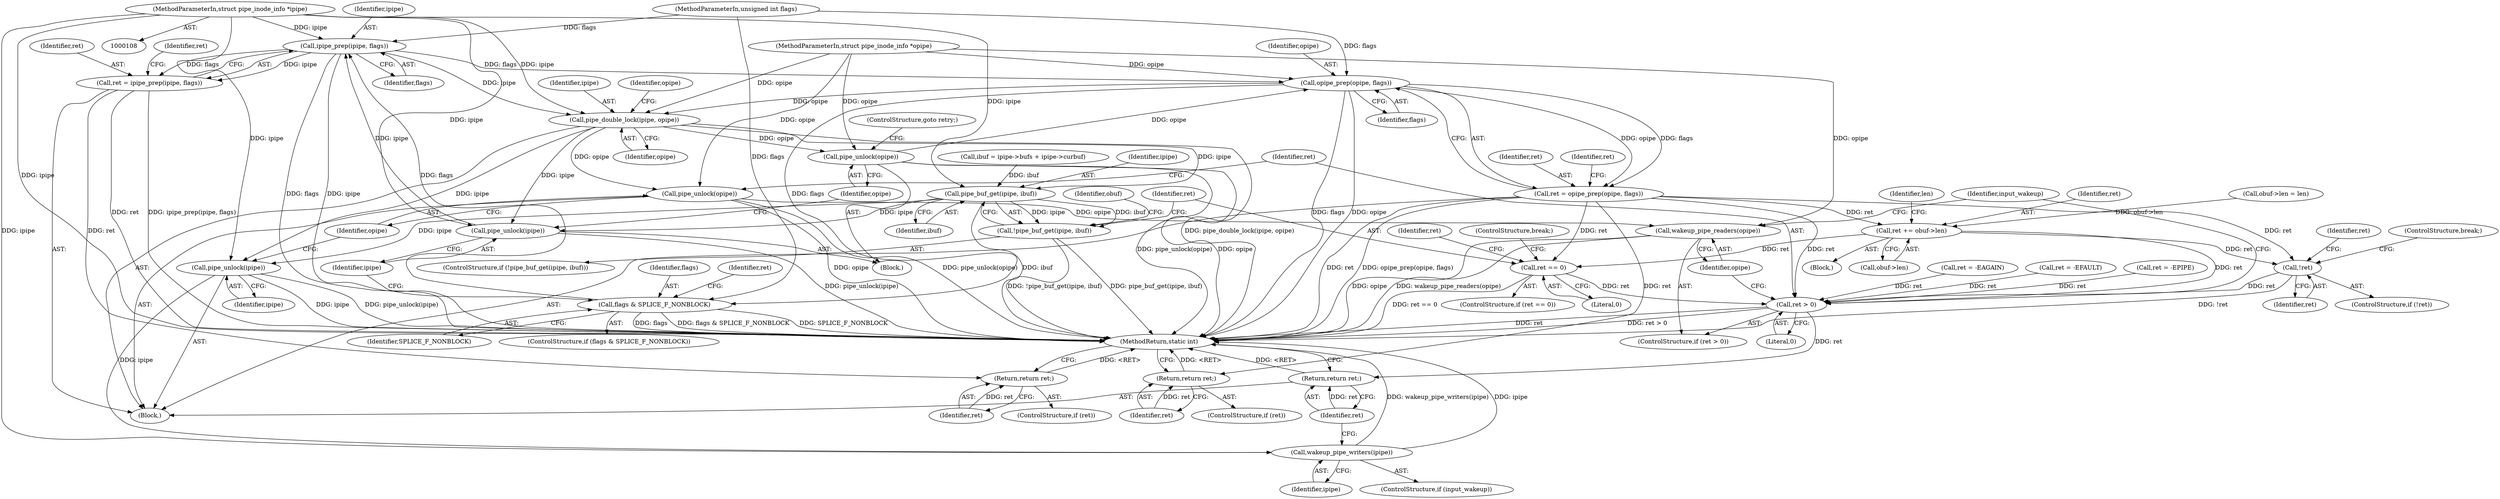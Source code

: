 digraph "0_linux_15fab63e1e57be9fdb5eec1bbc5916e9825e9acb_0@pointer" {
"1000109" [label="(MethodParameterIn,struct pipe_inode_info *ipipe)"];
"1000128" [label="(Call,ipipe_prep(ipipe, flags))"];
"1000126" [label="(Call,ret = ipipe_prep(ipipe, flags))"];
"1000133" [label="(Return,return ret;)"];
"1000137" [label="(Call,opipe_prep(opipe, flags))"];
"1000135" [label="(Call,ret = opipe_prep(opipe, flags))"];
"1000142" [label="(Return,return ret;)"];
"1000160" [label="(Call,!ret)"];
"1000350" [label="(Call,ret > 0)"];
"1000359" [label="(Return,return ret;)"];
"1000293" [label="(Call,ret == 0)"];
"1000334" [label="(Call,ret += obuf->len)"];
"1000144" [label="(Call,pipe_double_lock(ipipe, opipe))"];
"1000205" [label="(Call,pipe_unlock(ipipe))"];
"1000207" [label="(Call,pipe_unlock(opipe))"];
"1000288" [label="(Call,pipe_buf_get(ipipe, ibuf))"];
"1000287" [label="(Call,!pipe_buf_get(ipipe, ibuf))"];
"1000345" [label="(Call,pipe_unlock(ipipe))"];
"1000357" [label="(Call,wakeup_pipe_writers(ipipe))"];
"1000347" [label="(Call,pipe_unlock(opipe))"];
"1000353" [label="(Call,wakeup_pipe_readers(opipe))"];
"1000196" [label="(Call,flags & SPLICE_F_NONBLOCK)"];
"1000126" [label="(Call,ret = ipipe_prep(ipipe, flags))"];
"1000209" [label="(ControlStructure,goto retry;)"];
"1000163" [label="(Identifier,ret)"];
"1000134" [label="(Identifier,ret)"];
"1000145" [label="(Identifier,ipipe)"];
"1000311" [label="(Call,obuf->len = len)"];
"1000127" [label="(Identifier,ret)"];
"1000360" [label="(Identifier,ret)"];
"1000340" [label="(Identifier,len)"];
"1000161" [label="(Identifier,ret)"];
"1000132" [label="(Identifier,ret)"];
"1000196" [label="(Call,flags & SPLICE_F_NONBLOCK)"];
"1000303" [label="(Identifier,obuf)"];
"1000200" [label="(Call,ret = -EAGAIN)"];
"1000345" [label="(Call,pipe_unlock(ipipe))"];
"1000300" [label="(ControlStructure,break;)"];
"1000288" [label="(Call,pipe_buf_get(ipipe, ibuf))"];
"1000336" [label="(Call,obuf->len)"];
"1000137" [label="(Call,opipe_prep(opipe, flags))"];
"1000159" [label="(ControlStructure,if (!ret))"];
"1000294" [label="(Identifier,ret)"];
"1000290" [label="(Identifier,ibuf)"];
"1000113" [label="(Block,)"];
"1000206" [label="(Identifier,ipipe)"];
"1000135" [label="(Call,ret = opipe_prep(opipe, flags))"];
"1000131" [label="(ControlStructure,if (ret))"];
"1000139" [label="(Identifier,flags)"];
"1000350" [label="(Call,ret > 0)"];
"1000349" [label="(ControlStructure,if (ret > 0))"];
"1000208" [label="(Identifier,opipe)"];
"1000287" [label="(Call,!pipe_buf_get(ipipe, ibuf))"];
"1000286" [label="(ControlStructure,if (!pipe_buf_get(ipipe, ibuf)))"];
"1000130" [label="(Identifier,flags)"];
"1000136" [label="(Identifier,ret)"];
"1000142" [label="(Return,return ret;)"];
"1000191" [label="(Block,)"];
"1000110" [label="(MethodParameterIn,struct pipe_inode_info *opipe)"];
"1000357" [label="(Call,wakeup_pipe_writers(ipipe))"];
"1000205" [label="(Call,pipe_unlock(ipipe))"];
"1000361" [label="(MethodReturn,static int)"];
"1000166" [label="(ControlStructure,break;)"];
"1000352" [label="(Literal,0)"];
"1000296" [label="(Call,ret = -EFAULT)"];
"1000335" [label="(Identifier,ret)"];
"1000160" [label="(Call,!ret)"];
"1000162" [label="(Call,ret = -EPIPE)"];
"1000152" [label="(Identifier,opipe)"];
"1000347" [label="(Call,pipe_unlock(opipe))"];
"1000144" [label="(Call,pipe_double_lock(ipipe, opipe))"];
"1000133" [label="(Return,return ret;)"];
"1000295" [label="(Literal,0)"];
"1000289" [label="(Identifier,ipipe)"];
"1000143" [label="(Identifier,ret)"];
"1000197" [label="(Identifier,flags)"];
"1000358" [label="(Identifier,ipipe)"];
"1000355" [label="(ControlStructure,if (input_wakeup))"];
"1000207" [label="(Call,pipe_unlock(opipe))"];
"1000354" [label="(Identifier,opipe)"];
"1000293" [label="(Call,ret == 0)"];
"1000353" [label="(Call,wakeup_pipe_readers(opipe))"];
"1000195" [label="(ControlStructure,if (flags & SPLICE_F_NONBLOCK))"];
"1000334" [label="(Call,ret += obuf->len)"];
"1000292" [label="(ControlStructure,if (ret == 0))"];
"1000146" [label="(Identifier,opipe)"];
"1000198" [label="(Identifier,SPLICE_F_NONBLOCK)"];
"1000148" [label="(Block,)"];
"1000351" [label="(Identifier,ret)"];
"1000109" [label="(MethodParameterIn,struct pipe_inode_info *ipipe)"];
"1000138" [label="(Identifier,opipe)"];
"1000297" [label="(Identifier,ret)"];
"1000356" [label="(Identifier,input_wakeup)"];
"1000359" [label="(Return,return ret;)"];
"1000346" [label="(Identifier,ipipe)"];
"1000201" [label="(Identifier,ret)"];
"1000210" [label="(Call,ibuf = ipipe->bufs + ipipe->curbuf)"];
"1000129" [label="(Identifier,ipipe)"];
"1000141" [label="(Identifier,ret)"];
"1000112" [label="(MethodParameterIn,unsigned int flags)"];
"1000140" [label="(ControlStructure,if (ret))"];
"1000348" [label="(Identifier,opipe)"];
"1000128" [label="(Call,ipipe_prep(ipipe, flags))"];
"1000109" -> "1000108"  [label="AST: "];
"1000109" -> "1000361"  [label="DDG: ipipe"];
"1000109" -> "1000128"  [label="DDG: ipipe"];
"1000109" -> "1000144"  [label="DDG: ipipe"];
"1000109" -> "1000205"  [label="DDG: ipipe"];
"1000109" -> "1000288"  [label="DDG: ipipe"];
"1000109" -> "1000345"  [label="DDG: ipipe"];
"1000109" -> "1000357"  [label="DDG: ipipe"];
"1000128" -> "1000126"  [label="AST: "];
"1000128" -> "1000130"  [label="CFG: "];
"1000129" -> "1000128"  [label="AST: "];
"1000130" -> "1000128"  [label="AST: "];
"1000126" -> "1000128"  [label="CFG: "];
"1000128" -> "1000361"  [label="DDG: flags"];
"1000128" -> "1000361"  [label="DDG: ipipe"];
"1000128" -> "1000126"  [label="DDG: ipipe"];
"1000128" -> "1000126"  [label="DDG: flags"];
"1000205" -> "1000128"  [label="DDG: ipipe"];
"1000196" -> "1000128"  [label="DDG: flags"];
"1000112" -> "1000128"  [label="DDG: flags"];
"1000128" -> "1000137"  [label="DDG: flags"];
"1000128" -> "1000144"  [label="DDG: ipipe"];
"1000126" -> "1000113"  [label="AST: "];
"1000127" -> "1000126"  [label="AST: "];
"1000132" -> "1000126"  [label="CFG: "];
"1000126" -> "1000361"  [label="DDG: ret"];
"1000126" -> "1000361"  [label="DDG: ipipe_prep(ipipe, flags)"];
"1000126" -> "1000133"  [label="DDG: ret"];
"1000133" -> "1000131"  [label="AST: "];
"1000133" -> "1000134"  [label="CFG: "];
"1000134" -> "1000133"  [label="AST: "];
"1000361" -> "1000133"  [label="CFG: "];
"1000133" -> "1000361"  [label="DDG: <RET>"];
"1000134" -> "1000133"  [label="DDG: ret"];
"1000137" -> "1000135"  [label="AST: "];
"1000137" -> "1000139"  [label="CFG: "];
"1000138" -> "1000137"  [label="AST: "];
"1000139" -> "1000137"  [label="AST: "];
"1000135" -> "1000137"  [label="CFG: "];
"1000137" -> "1000361"  [label="DDG: flags"];
"1000137" -> "1000361"  [label="DDG: opipe"];
"1000137" -> "1000135"  [label="DDG: opipe"];
"1000137" -> "1000135"  [label="DDG: flags"];
"1000207" -> "1000137"  [label="DDG: opipe"];
"1000110" -> "1000137"  [label="DDG: opipe"];
"1000112" -> "1000137"  [label="DDG: flags"];
"1000137" -> "1000144"  [label="DDG: opipe"];
"1000137" -> "1000196"  [label="DDG: flags"];
"1000135" -> "1000113"  [label="AST: "];
"1000136" -> "1000135"  [label="AST: "];
"1000141" -> "1000135"  [label="CFG: "];
"1000135" -> "1000361"  [label="DDG: ret"];
"1000135" -> "1000361"  [label="DDG: opipe_prep(opipe, flags)"];
"1000135" -> "1000142"  [label="DDG: ret"];
"1000135" -> "1000160"  [label="DDG: ret"];
"1000135" -> "1000293"  [label="DDG: ret"];
"1000135" -> "1000334"  [label="DDG: ret"];
"1000135" -> "1000350"  [label="DDG: ret"];
"1000142" -> "1000140"  [label="AST: "];
"1000142" -> "1000143"  [label="CFG: "];
"1000143" -> "1000142"  [label="AST: "];
"1000361" -> "1000142"  [label="CFG: "];
"1000142" -> "1000361"  [label="DDG: <RET>"];
"1000143" -> "1000142"  [label="DDG: ret"];
"1000160" -> "1000159"  [label="AST: "];
"1000160" -> "1000161"  [label="CFG: "];
"1000161" -> "1000160"  [label="AST: "];
"1000163" -> "1000160"  [label="CFG: "];
"1000166" -> "1000160"  [label="CFG: "];
"1000160" -> "1000361"  [label="DDG: !ret"];
"1000334" -> "1000160"  [label="DDG: ret"];
"1000160" -> "1000350"  [label="DDG: ret"];
"1000350" -> "1000349"  [label="AST: "];
"1000350" -> "1000352"  [label="CFG: "];
"1000351" -> "1000350"  [label="AST: "];
"1000352" -> "1000350"  [label="AST: "];
"1000354" -> "1000350"  [label="CFG: "];
"1000356" -> "1000350"  [label="CFG: "];
"1000350" -> "1000361"  [label="DDG: ret"];
"1000350" -> "1000361"  [label="DDG: ret > 0"];
"1000200" -> "1000350"  [label="DDG: ret"];
"1000293" -> "1000350"  [label="DDG: ret"];
"1000296" -> "1000350"  [label="DDG: ret"];
"1000162" -> "1000350"  [label="DDG: ret"];
"1000334" -> "1000350"  [label="DDG: ret"];
"1000350" -> "1000359"  [label="DDG: ret"];
"1000359" -> "1000113"  [label="AST: "];
"1000359" -> "1000360"  [label="CFG: "];
"1000360" -> "1000359"  [label="AST: "];
"1000361" -> "1000359"  [label="CFG: "];
"1000359" -> "1000361"  [label="DDG: <RET>"];
"1000360" -> "1000359"  [label="DDG: ret"];
"1000293" -> "1000292"  [label="AST: "];
"1000293" -> "1000295"  [label="CFG: "];
"1000294" -> "1000293"  [label="AST: "];
"1000295" -> "1000293"  [label="AST: "];
"1000297" -> "1000293"  [label="CFG: "];
"1000300" -> "1000293"  [label="CFG: "];
"1000293" -> "1000361"  [label="DDG: ret == 0"];
"1000334" -> "1000293"  [label="DDG: ret"];
"1000334" -> "1000148"  [label="AST: "];
"1000334" -> "1000336"  [label="CFG: "];
"1000335" -> "1000334"  [label="AST: "];
"1000336" -> "1000334"  [label="AST: "];
"1000340" -> "1000334"  [label="CFG: "];
"1000311" -> "1000334"  [label="DDG: obuf->len"];
"1000144" -> "1000113"  [label="AST: "];
"1000144" -> "1000146"  [label="CFG: "];
"1000145" -> "1000144"  [label="AST: "];
"1000146" -> "1000144"  [label="AST: "];
"1000152" -> "1000144"  [label="CFG: "];
"1000144" -> "1000361"  [label="DDG: pipe_double_lock(ipipe, opipe)"];
"1000110" -> "1000144"  [label="DDG: opipe"];
"1000144" -> "1000205"  [label="DDG: ipipe"];
"1000144" -> "1000207"  [label="DDG: opipe"];
"1000144" -> "1000288"  [label="DDG: ipipe"];
"1000144" -> "1000345"  [label="DDG: ipipe"];
"1000144" -> "1000347"  [label="DDG: opipe"];
"1000205" -> "1000191"  [label="AST: "];
"1000205" -> "1000206"  [label="CFG: "];
"1000206" -> "1000205"  [label="AST: "];
"1000208" -> "1000205"  [label="CFG: "];
"1000205" -> "1000361"  [label="DDG: pipe_unlock(ipipe)"];
"1000288" -> "1000205"  [label="DDG: ipipe"];
"1000207" -> "1000191"  [label="AST: "];
"1000207" -> "1000208"  [label="CFG: "];
"1000208" -> "1000207"  [label="AST: "];
"1000209" -> "1000207"  [label="CFG: "];
"1000207" -> "1000361"  [label="DDG: opipe"];
"1000207" -> "1000361"  [label="DDG: pipe_unlock(opipe)"];
"1000110" -> "1000207"  [label="DDG: opipe"];
"1000288" -> "1000287"  [label="AST: "];
"1000288" -> "1000290"  [label="CFG: "];
"1000289" -> "1000288"  [label="AST: "];
"1000290" -> "1000288"  [label="AST: "];
"1000287" -> "1000288"  [label="CFG: "];
"1000288" -> "1000361"  [label="DDG: ibuf"];
"1000288" -> "1000287"  [label="DDG: ipipe"];
"1000288" -> "1000287"  [label="DDG: ibuf"];
"1000210" -> "1000288"  [label="DDG: ibuf"];
"1000288" -> "1000345"  [label="DDG: ipipe"];
"1000287" -> "1000286"  [label="AST: "];
"1000294" -> "1000287"  [label="CFG: "];
"1000303" -> "1000287"  [label="CFG: "];
"1000287" -> "1000361"  [label="DDG: !pipe_buf_get(ipipe, ibuf)"];
"1000287" -> "1000361"  [label="DDG: pipe_buf_get(ipipe, ibuf)"];
"1000345" -> "1000113"  [label="AST: "];
"1000345" -> "1000346"  [label="CFG: "];
"1000346" -> "1000345"  [label="AST: "];
"1000348" -> "1000345"  [label="CFG: "];
"1000345" -> "1000361"  [label="DDG: ipipe"];
"1000345" -> "1000361"  [label="DDG: pipe_unlock(ipipe)"];
"1000345" -> "1000357"  [label="DDG: ipipe"];
"1000357" -> "1000355"  [label="AST: "];
"1000357" -> "1000358"  [label="CFG: "];
"1000358" -> "1000357"  [label="AST: "];
"1000360" -> "1000357"  [label="CFG: "];
"1000357" -> "1000361"  [label="DDG: wakeup_pipe_writers(ipipe)"];
"1000357" -> "1000361"  [label="DDG: ipipe"];
"1000347" -> "1000113"  [label="AST: "];
"1000347" -> "1000348"  [label="CFG: "];
"1000348" -> "1000347"  [label="AST: "];
"1000351" -> "1000347"  [label="CFG: "];
"1000347" -> "1000361"  [label="DDG: opipe"];
"1000347" -> "1000361"  [label="DDG: pipe_unlock(opipe)"];
"1000110" -> "1000347"  [label="DDG: opipe"];
"1000347" -> "1000353"  [label="DDG: opipe"];
"1000353" -> "1000349"  [label="AST: "];
"1000353" -> "1000354"  [label="CFG: "];
"1000354" -> "1000353"  [label="AST: "];
"1000356" -> "1000353"  [label="CFG: "];
"1000353" -> "1000361"  [label="DDG: wakeup_pipe_readers(opipe)"];
"1000353" -> "1000361"  [label="DDG: opipe"];
"1000110" -> "1000353"  [label="DDG: opipe"];
"1000196" -> "1000195"  [label="AST: "];
"1000196" -> "1000198"  [label="CFG: "];
"1000197" -> "1000196"  [label="AST: "];
"1000198" -> "1000196"  [label="AST: "];
"1000201" -> "1000196"  [label="CFG: "];
"1000206" -> "1000196"  [label="CFG: "];
"1000196" -> "1000361"  [label="DDG: flags"];
"1000196" -> "1000361"  [label="DDG: flags & SPLICE_F_NONBLOCK"];
"1000196" -> "1000361"  [label="DDG: SPLICE_F_NONBLOCK"];
"1000112" -> "1000196"  [label="DDG: flags"];
}
